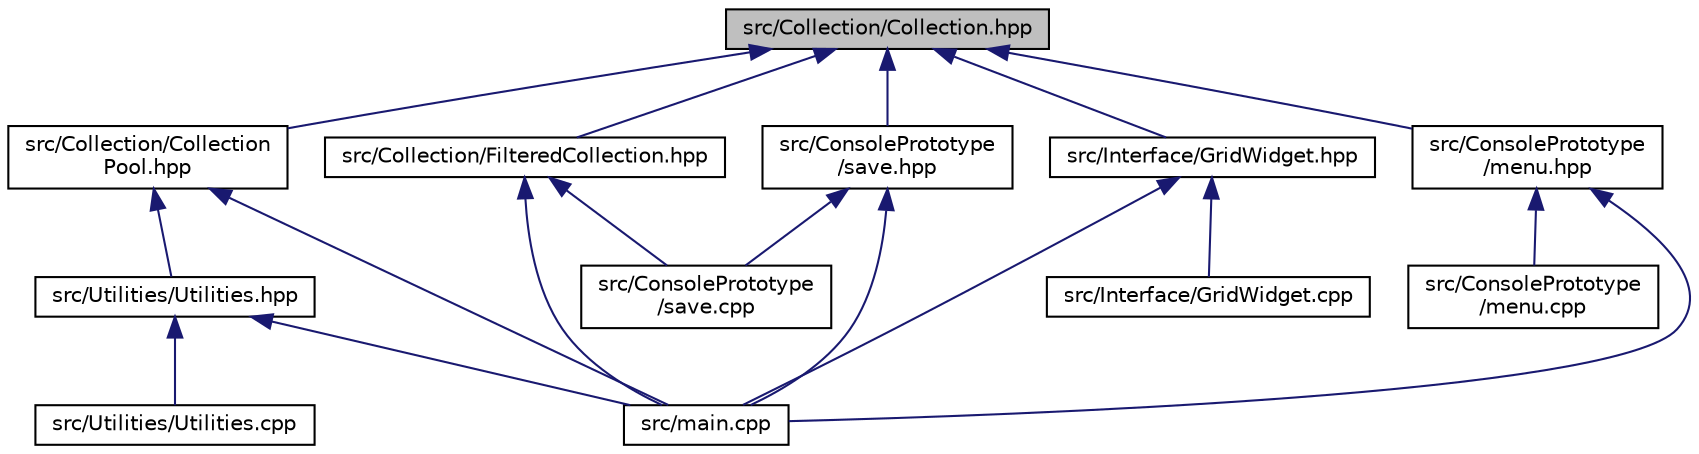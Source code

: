 digraph "src/Collection/Collection.hpp"
{
 // INTERACTIVE_SVG=YES
  edge [fontname="Helvetica",fontsize="10",labelfontname="Helvetica",labelfontsize="10"];
  node [fontname="Helvetica",fontsize="10",shape=record];
  Node5 [label="src/Collection/Collection.hpp",height=0.2,width=0.4,color="black", fillcolor="grey75", style="filled", fontcolor="black"];
  Node5 -> Node6 [dir="back",color="midnightblue",fontsize="10",style="solid",fontname="Helvetica"];
  Node6 [label="src/Collection/Collection\lPool.hpp",height=0.2,width=0.4,color="black", fillcolor="white", style="filled",URL="$_collection_pool_8hpp.html"];
  Node6 -> Node7 [dir="back",color="midnightblue",fontsize="10",style="solid",fontname="Helvetica"];
  Node7 [label="src/main.cpp",height=0.2,width=0.4,color="black", fillcolor="white", style="filled",URL="$main_8cpp.html"];
  Node6 -> Node8 [dir="back",color="midnightblue",fontsize="10",style="solid",fontname="Helvetica"];
  Node8 [label="src/Utilities/Utilities.hpp",height=0.2,width=0.4,color="black", fillcolor="white", style="filled",URL="$_utilities_8hpp.html"];
  Node8 -> Node7 [dir="back",color="midnightblue",fontsize="10",style="solid",fontname="Helvetica"];
  Node8 -> Node9 [dir="back",color="midnightblue",fontsize="10",style="solid",fontname="Helvetica"];
  Node9 [label="src/Utilities/Utilities.cpp",height=0.2,width=0.4,color="black", fillcolor="white", style="filled",URL="$_utilities_8cpp.html"];
  Node5 -> Node10 [dir="back",color="midnightblue",fontsize="10",style="solid",fontname="Helvetica"];
  Node10 [label="src/Collection/FilteredCollection.hpp",height=0.2,width=0.4,color="black", fillcolor="white", style="filled",URL="$_filtered_collection_8hpp.html"];
  Node10 -> Node11 [dir="back",color="midnightblue",fontsize="10",style="solid",fontname="Helvetica"];
  Node11 [label="src/ConsolePrototype\l/save.cpp",height=0.2,width=0.4,color="black", fillcolor="white", style="filled",URL="$save_8cpp.html"];
  Node10 -> Node7 [dir="back",color="midnightblue",fontsize="10",style="solid",fontname="Helvetica"];
  Node5 -> Node12 [dir="back",color="midnightblue",fontsize="10",style="solid",fontname="Helvetica"];
  Node12 [label="src/ConsolePrototype\l/menu.hpp",height=0.2,width=0.4,color="black", fillcolor="white", style="filled",URL="$menu_8hpp.html"];
  Node12 -> Node13 [dir="back",color="midnightblue",fontsize="10",style="solid",fontname="Helvetica"];
  Node13 [label="src/ConsolePrototype\l/menu.cpp",height=0.2,width=0.4,color="black", fillcolor="white", style="filled",URL="$menu_8cpp.html"];
  Node12 -> Node7 [dir="back",color="midnightblue",fontsize="10",style="solid",fontname="Helvetica"];
  Node5 -> Node14 [dir="back",color="midnightblue",fontsize="10",style="solid",fontname="Helvetica"];
  Node14 [label="src/ConsolePrototype\l/save.hpp",height=0.2,width=0.4,color="black", fillcolor="white", style="filled",URL="$save_8hpp.html"];
  Node14 -> Node11 [dir="back",color="midnightblue",fontsize="10",style="solid",fontname="Helvetica"];
  Node14 -> Node7 [dir="back",color="midnightblue",fontsize="10",style="solid",fontname="Helvetica"];
  Node5 -> Node15 [dir="back",color="midnightblue",fontsize="10",style="solid",fontname="Helvetica"];
  Node15 [label="src/Interface/GridWidget.hpp",height=0.2,width=0.4,color="black", fillcolor="white", style="filled",URL="$_grid_widget_8hpp.html"];
  Node15 -> Node16 [dir="back",color="midnightblue",fontsize="10",style="solid",fontname="Helvetica"];
  Node16 [label="src/Interface/GridWidget.cpp",height=0.2,width=0.4,color="black", fillcolor="white", style="filled",URL="$_grid_widget_8cpp.html"];
  Node15 -> Node7 [dir="back",color="midnightblue",fontsize="10",style="solid",fontname="Helvetica"];
}
